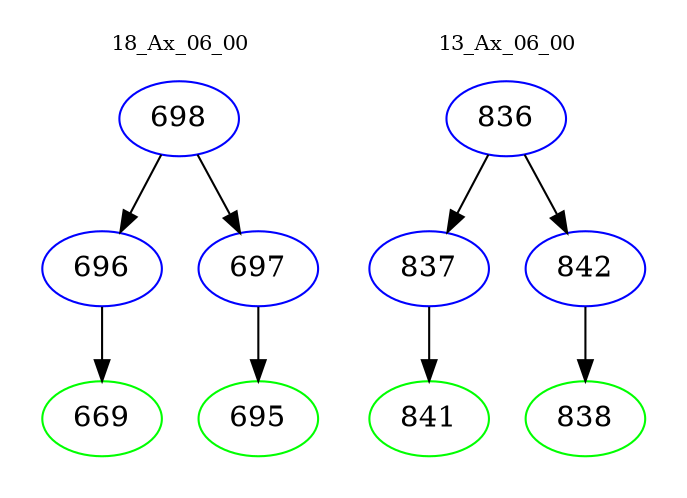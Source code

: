 digraph{
subgraph cluster_0 {
color = white
label = "18_Ax_06_00";
fontsize=10;
T0_698 [label="698", color="blue"]
T0_698 -> T0_696 [color="black"]
T0_696 [label="696", color="blue"]
T0_696 -> T0_669 [color="black"]
T0_669 [label="669", color="green"]
T0_698 -> T0_697 [color="black"]
T0_697 [label="697", color="blue"]
T0_697 -> T0_695 [color="black"]
T0_695 [label="695", color="green"]
}
subgraph cluster_1 {
color = white
label = "13_Ax_06_00";
fontsize=10;
T1_836 [label="836", color="blue"]
T1_836 -> T1_837 [color="black"]
T1_837 [label="837", color="blue"]
T1_837 -> T1_841 [color="black"]
T1_841 [label="841", color="green"]
T1_836 -> T1_842 [color="black"]
T1_842 [label="842", color="blue"]
T1_842 -> T1_838 [color="black"]
T1_838 [label="838", color="green"]
}
}

